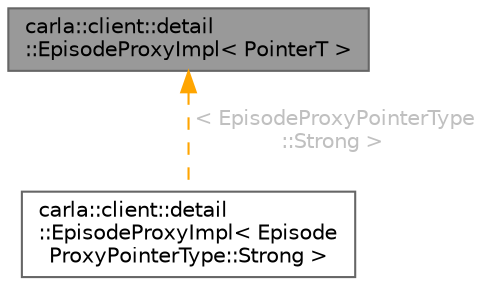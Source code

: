 digraph "carla::client::detail::EpisodeProxyImpl&lt; PointerT &gt;"
{
 // INTERACTIVE_SVG=YES
 // LATEX_PDF_SIZE
  bgcolor="transparent";
  edge [fontname=Helvetica,fontsize=10,labelfontname=Helvetica,labelfontsize=10];
  node [fontname=Helvetica,fontsize=10,shape=box,height=0.2,width=0.4];
  Node1 [id="Node000001",label="carla::client::detail\l::EpisodeProxyImpl\< PointerT \>",height=0.2,width=0.4,color="gray40", fillcolor="grey60", style="filled", fontcolor="black",tooltip="Provides access to the Simulator during a given episode."];
  Node1 -> Node2 [id="edge1_Node000001_Node000002",dir="back",color="orange",style="dashed",tooltip=" ",label=" \< EpisodeProxyPointerType\l::Strong \>",fontcolor="grey" ];
  Node2 [id="Node000002",label="carla::client::detail\l::EpisodeProxyImpl\< Episode\lProxyPointerType::Strong \>",height=0.2,width=0.4,color="gray40", fillcolor="white", style="filled",URL="$d1/dd3/classcarla_1_1client_1_1detail_1_1EpisodeProxyImpl.html",tooltip=" "];
}
